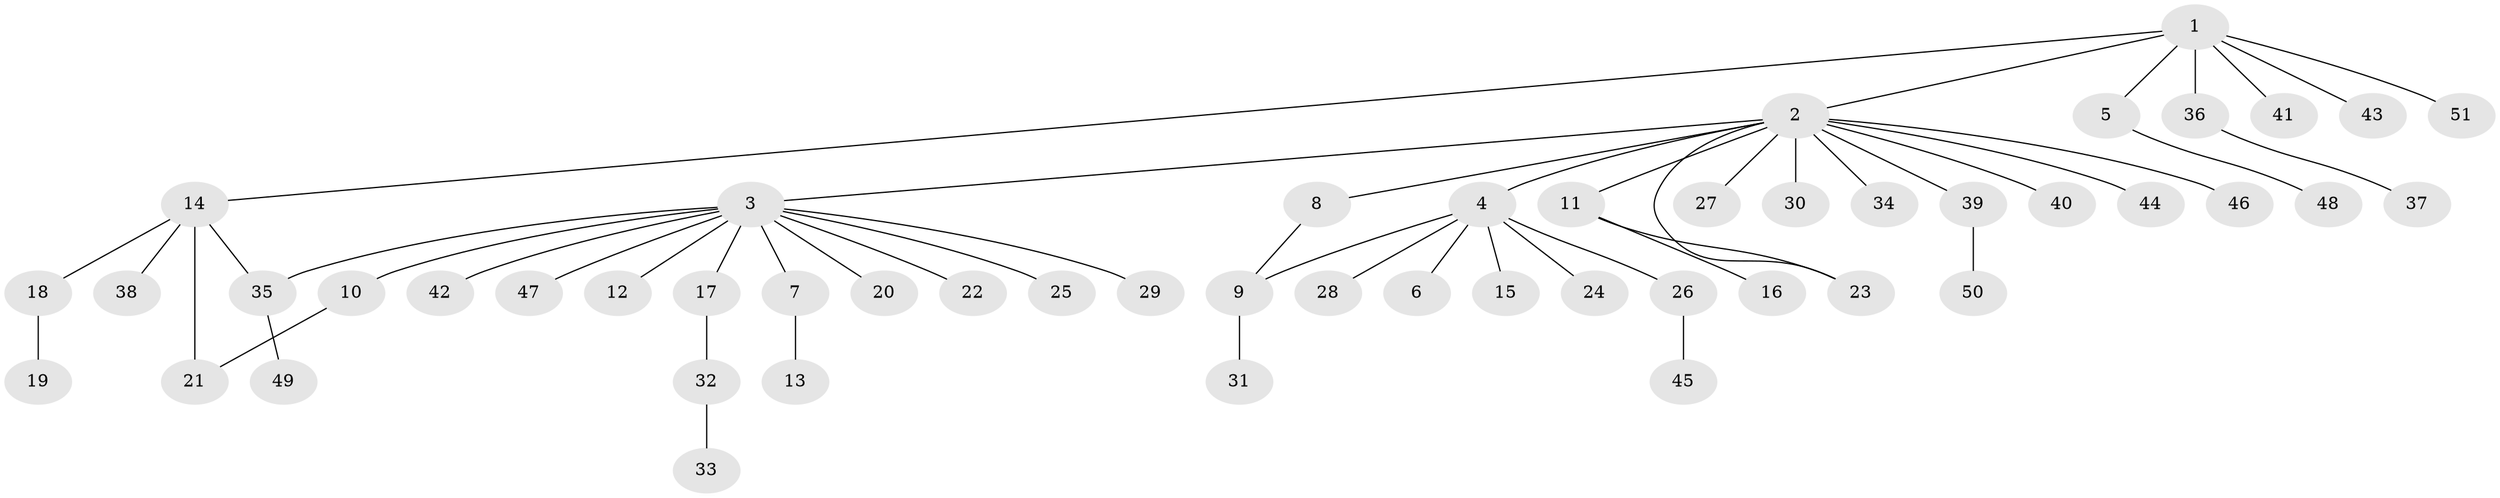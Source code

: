 // coarse degree distribution, {6: 0.05405405405405406, 12: 0.02702702702702703, 11: 0.02702702702702703, 1: 0.6216216216216216, 2: 0.24324324324324326, 4: 0.02702702702702703}
// Generated by graph-tools (version 1.1) at 2025/50/03/04/25 22:50:24]
// undirected, 51 vertices, 54 edges
graph export_dot {
  node [color=gray90,style=filled];
  1;
  2;
  3;
  4;
  5;
  6;
  7;
  8;
  9;
  10;
  11;
  12;
  13;
  14;
  15;
  16;
  17;
  18;
  19;
  20;
  21;
  22;
  23;
  24;
  25;
  26;
  27;
  28;
  29;
  30;
  31;
  32;
  33;
  34;
  35;
  36;
  37;
  38;
  39;
  40;
  41;
  42;
  43;
  44;
  45;
  46;
  47;
  48;
  49;
  50;
  51;
  1 -- 2;
  1 -- 5;
  1 -- 14;
  1 -- 36;
  1 -- 41;
  1 -- 43;
  1 -- 51;
  2 -- 3;
  2 -- 4;
  2 -- 8;
  2 -- 11;
  2 -- 23;
  2 -- 27;
  2 -- 30;
  2 -- 34;
  2 -- 39;
  2 -- 40;
  2 -- 44;
  2 -- 46;
  3 -- 7;
  3 -- 10;
  3 -- 12;
  3 -- 17;
  3 -- 20;
  3 -- 22;
  3 -- 25;
  3 -- 29;
  3 -- 35;
  3 -- 42;
  3 -- 47;
  4 -- 6;
  4 -- 9;
  4 -- 15;
  4 -- 24;
  4 -- 26;
  4 -- 28;
  5 -- 48;
  7 -- 13;
  8 -- 9;
  9 -- 31;
  10 -- 21;
  11 -- 16;
  11 -- 23;
  14 -- 18;
  14 -- 21;
  14 -- 35;
  14 -- 38;
  17 -- 32;
  18 -- 19;
  26 -- 45;
  32 -- 33;
  35 -- 49;
  36 -- 37;
  39 -- 50;
}
